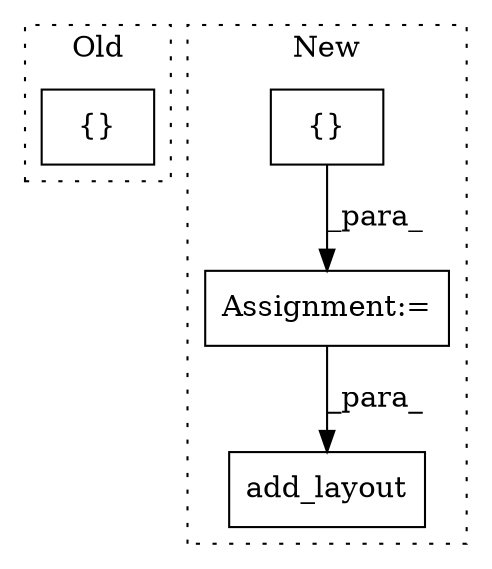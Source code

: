 digraph G {
subgraph cluster0 {
1 [label="{}" a="4" s="729,801" l="1,1" shape="box"];
label = "Old";
style="dotted";
}
subgraph cluster1 {
2 [label="add_layout" a="32" s="1677,1705" l="11,1" shape="box"];
3 [label="Assignment:=" a="7" s="1599" l="1" shape="box"];
4 [label="{}" a="4" s="844,851" l="1,1" shape="box"];
label = "New";
style="dotted";
}
3 -> 2 [label="_para_"];
4 -> 3 [label="_para_"];
}
